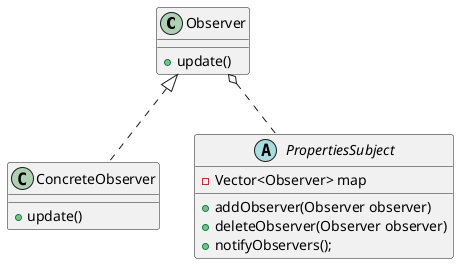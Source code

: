 @startuml


Observer <|.. ConcreteObserver
Observer o.. PropertiesSubject

class Observer{
    +update()
}

class ConcreteObserver{
    +update()
}

abstract class PropertiesSubject{
    -Vector<Observer> map
    +addObserver(Observer observer)
    +deleteObserver(Observer observer)
    +notifyObservers();
}

@enduml